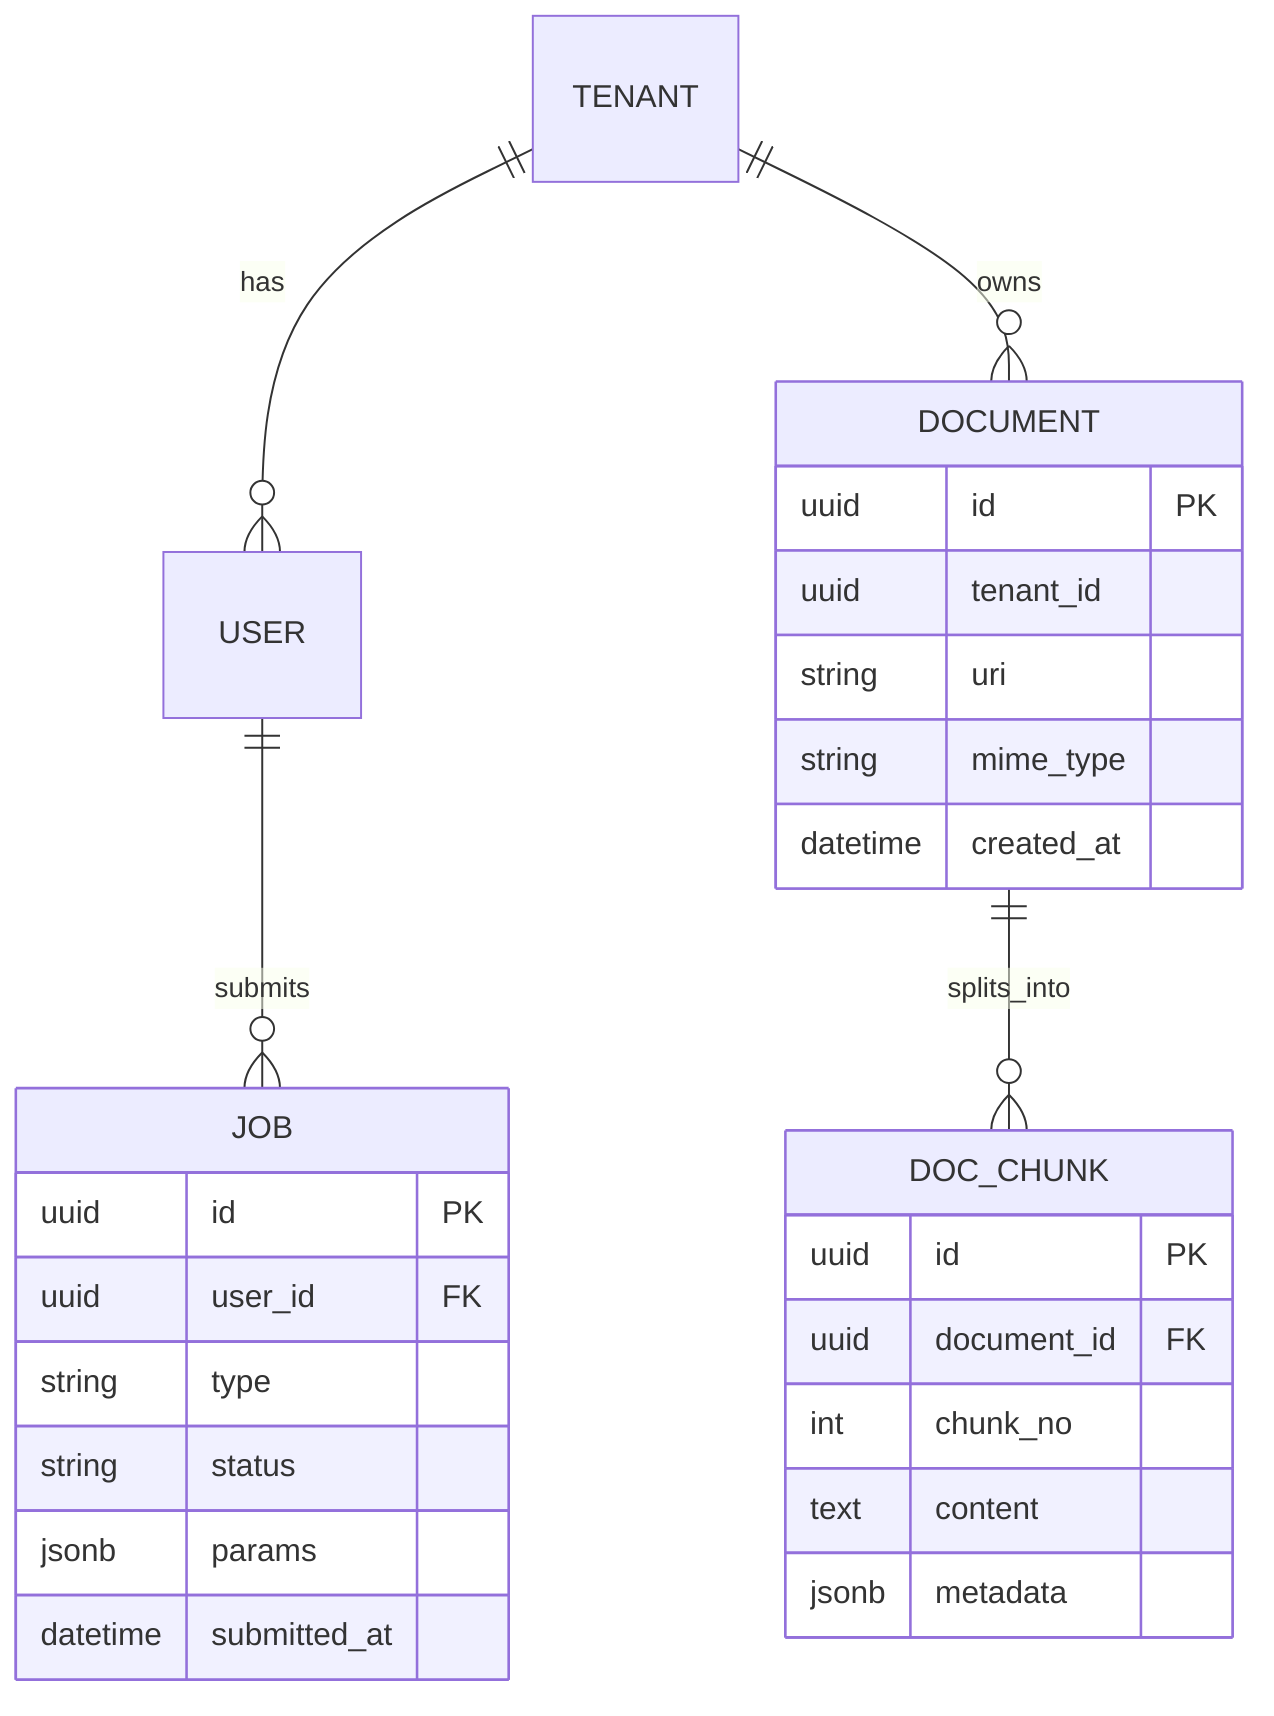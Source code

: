 erDiagram
  TENANT ||--o{ USER : has
  TENANT ||--o{ DOCUMENT : owns
  USER ||--o{ JOB : submits
  DOCUMENT ||--o{ DOC_CHUNK : splits_into

  DOCUMENT {
    uuid id PK
    uuid tenant_id
    string uri
    string mime_type
    datetime created_at
  }
  DOC_CHUNK {
    uuid id PK
    uuid document_id FK
    int chunk_no
    text content
    jsonb metadata
  }
  JOB {
    uuid id PK
    uuid user_id FK
    string type
    string status
    jsonb params
    datetime submitted_at
  }